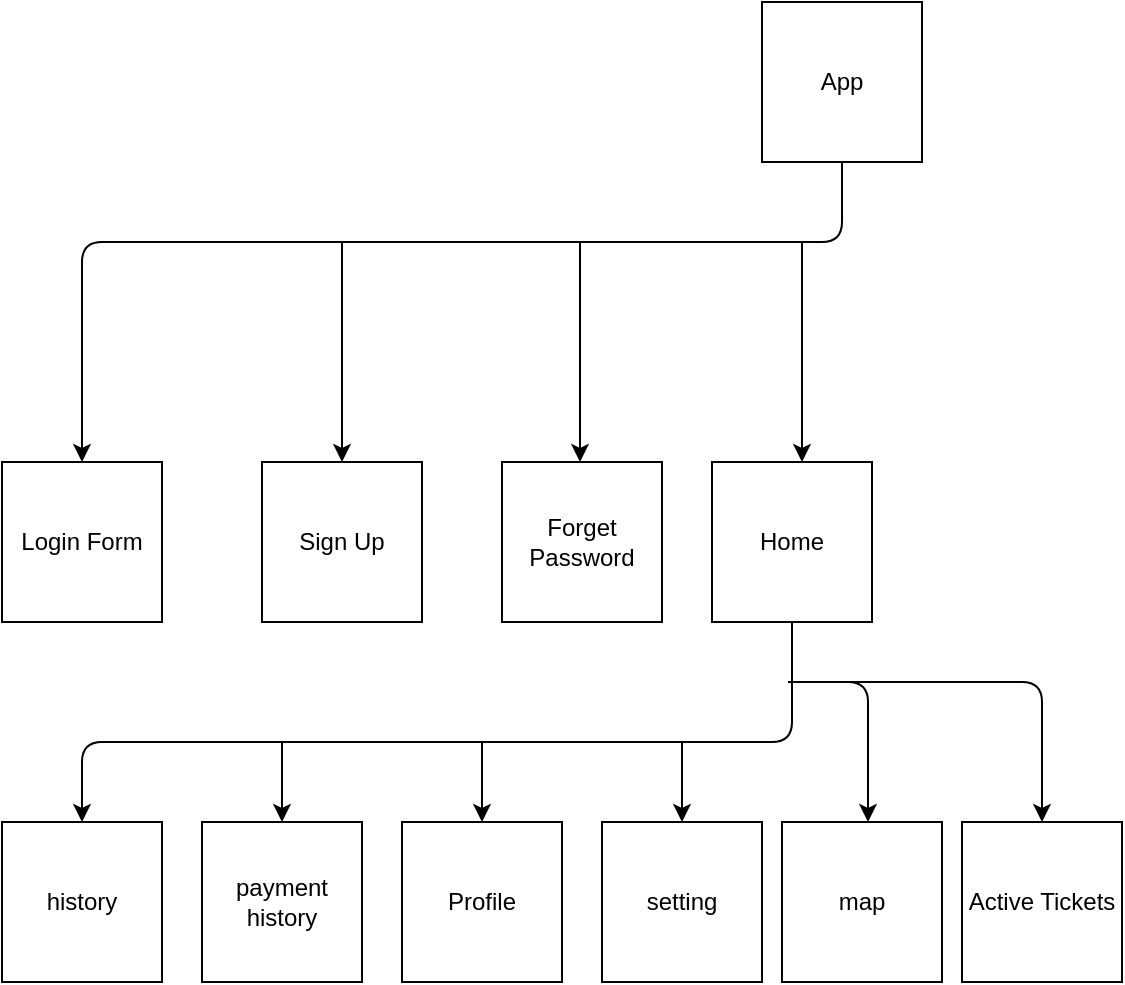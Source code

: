 <mxfile>
    <diagram id="yS-uh9iMG8R1jljxQde0" name="Page-1">
        <mxGraphModel dx="717" dy="673" grid="1" gridSize="10" guides="1" tooltips="1" connect="1" arrows="1" fold="1" page="1" pageScale="1" pageWidth="850" pageHeight="1100" background="none" math="0" shadow="0">
            <root>
                <mxCell id="0"/>
                <mxCell id="1" parent="0"/>
                <mxCell id="7" style="edgeStyle=none;html=1;exitX=0.5;exitY=1;exitDx=0;exitDy=0;entryX=0.5;entryY=0;entryDx=0;entryDy=0;" parent="1" source="2" target="3" edge="1">
                    <mxGeometry relative="1" as="geometry">
                        <mxPoint x="140" y="140" as="targetPoint"/>
                        <Array as="points">
                            <mxPoint x="450" y="140"/>
                            <mxPoint x="260" y="140"/>
                            <mxPoint x="70" y="140"/>
                        </Array>
                    </mxGeometry>
                </mxCell>
                <mxCell id="2" value="App" style="whiteSpace=wrap;html=1;aspect=fixed;" parent="1" vertex="1">
                    <mxGeometry x="410" y="20" width="80" height="80" as="geometry"/>
                </mxCell>
                <mxCell id="3" value="Login Form" style="whiteSpace=wrap;html=1;aspect=fixed;" parent="1" vertex="1">
                    <mxGeometry x="30" y="250" width="80" height="80" as="geometry"/>
                </mxCell>
                <mxCell id="4" value="Sign Up" style="whiteSpace=wrap;html=1;aspect=fixed;" parent="1" vertex="1">
                    <mxGeometry x="160" y="250" width="80" height="80" as="geometry"/>
                </mxCell>
                <mxCell id="5" value="Forget Password" style="whiteSpace=wrap;html=1;aspect=fixed;" parent="1" vertex="1">
                    <mxGeometry x="280" y="250" width="80" height="80" as="geometry"/>
                </mxCell>
                <mxCell id="9" value="" style="endArrow=classic;html=1;entryX=0.5;entryY=0;entryDx=0;entryDy=0;" parent="1" target="4" edge="1">
                    <mxGeometry width="50" height="50" relative="1" as="geometry">
                        <mxPoint x="200" y="140" as="sourcePoint"/>
                        <mxPoint x="260" y="140" as="targetPoint"/>
                    </mxGeometry>
                </mxCell>
                <mxCell id="10" value="" style="endArrow=classic;html=1;entryX=0.5;entryY=0;entryDx=0;entryDy=0;" parent="1" edge="1">
                    <mxGeometry width="50" height="50" relative="1" as="geometry">
                        <mxPoint x="319" y="140" as="sourcePoint"/>
                        <mxPoint x="319" y="250" as="targetPoint"/>
                    </mxGeometry>
                </mxCell>
                <mxCell id="11" value="Home" style="whiteSpace=wrap;html=1;aspect=fixed;" parent="1" vertex="1">
                    <mxGeometry x="385" y="250" width="80" height="80" as="geometry"/>
                </mxCell>
                <mxCell id="12" value="" style="endArrow=classic;html=1;entryX=0.5;entryY=0;entryDx=0;entryDy=0;" parent="1" edge="1">
                    <mxGeometry width="50" height="50" relative="1" as="geometry">
                        <mxPoint x="430" y="140" as="sourcePoint"/>
                        <mxPoint x="430" y="250" as="targetPoint"/>
                    </mxGeometry>
                </mxCell>
                <mxCell id="14" value="history" style="whiteSpace=wrap;html=1;aspect=fixed;" vertex="1" parent="1">
                    <mxGeometry x="30" y="430" width="80" height="80" as="geometry"/>
                </mxCell>
                <mxCell id="15" value="payment history" style="whiteSpace=wrap;html=1;aspect=fixed;" vertex="1" parent="1">
                    <mxGeometry x="130" y="430" width="80" height="80" as="geometry"/>
                </mxCell>
                <mxCell id="16" value="Profile" style="whiteSpace=wrap;html=1;aspect=fixed;" vertex="1" parent="1">
                    <mxGeometry x="230" y="430" width="80" height="80" as="geometry"/>
                </mxCell>
                <mxCell id="17" value="setting" style="whiteSpace=wrap;html=1;aspect=fixed;" vertex="1" parent="1">
                    <mxGeometry x="330" y="430" width="80" height="80" as="geometry"/>
                </mxCell>
                <mxCell id="18" value="map" style="whiteSpace=wrap;html=1;aspect=fixed;" vertex="1" parent="1">
                    <mxGeometry x="420" y="430" width="80" height="80" as="geometry"/>
                </mxCell>
                <mxCell id="19" value="Active Tickets" style="whiteSpace=wrap;html=1;aspect=fixed;" vertex="1" parent="1">
                    <mxGeometry x="510" y="430" width="80" height="80" as="geometry"/>
                </mxCell>
                <mxCell id="20" value="" style="endArrow=classic;html=1;entryX=0.5;entryY=0;entryDx=0;entryDy=0;exitX=0.5;exitY=1;exitDx=0;exitDy=0;" edge="1" parent="1" source="11" target="14">
                    <mxGeometry width="50" height="50" relative="1" as="geometry">
                        <mxPoint x="120" y="410" as="sourcePoint"/>
                        <mxPoint x="170" y="360" as="targetPoint"/>
                        <Array as="points">
                            <mxPoint x="425" y="390"/>
                            <mxPoint x="70" y="390"/>
                        </Array>
                    </mxGeometry>
                </mxCell>
                <mxCell id="21" value="" style="endArrow=classic;html=1;entryX=0.5;entryY=0;entryDx=0;entryDy=0;" edge="1" parent="1" target="15">
                    <mxGeometry width="50" height="50" relative="1" as="geometry">
                        <mxPoint x="170" y="390" as="sourcePoint"/>
                        <mxPoint x="400" y="310" as="targetPoint"/>
                    </mxGeometry>
                </mxCell>
                <mxCell id="23" value="" style="endArrow=classic;html=1;" edge="1" parent="1" target="16">
                    <mxGeometry width="50" height="50" relative="1" as="geometry">
                        <mxPoint x="270" y="390" as="sourcePoint"/>
                        <mxPoint x="180" y="440" as="targetPoint"/>
                        <Array as="points"/>
                    </mxGeometry>
                </mxCell>
                <mxCell id="24" value="" style="endArrow=classic;html=1;entryX=0.5;entryY=0;entryDx=0;entryDy=0;" edge="1" parent="1" target="17">
                    <mxGeometry width="50" height="50" relative="1" as="geometry">
                        <mxPoint x="370" y="390" as="sourcePoint"/>
                        <mxPoint x="280" y="440" as="targetPoint"/>
                        <Array as="points"/>
                    </mxGeometry>
                </mxCell>
                <mxCell id="25" value="" style="endArrow=classic;html=1;entryX=0.5;entryY=0;entryDx=0;entryDy=0;" edge="1" parent="1">
                    <mxGeometry width="50" height="50" relative="1" as="geometry">
                        <mxPoint x="423" y="360" as="sourcePoint"/>
                        <mxPoint x="463" y="430" as="targetPoint"/>
                        <Array as="points">
                            <mxPoint x="463" y="360"/>
                        </Array>
                    </mxGeometry>
                </mxCell>
                <mxCell id="26" value="" style="endArrow=classic;html=1;entryX=0.5;entryY=0;entryDx=0;entryDy=0;" edge="1" parent="1">
                    <mxGeometry width="50" height="50" relative="1" as="geometry">
                        <mxPoint x="430" y="360" as="sourcePoint"/>
                        <mxPoint x="550" y="430" as="targetPoint"/>
                        <Array as="points">
                            <mxPoint x="550" y="360"/>
                        </Array>
                    </mxGeometry>
                </mxCell>
            </root>
        </mxGraphModel>
    </diagram>
</mxfile>